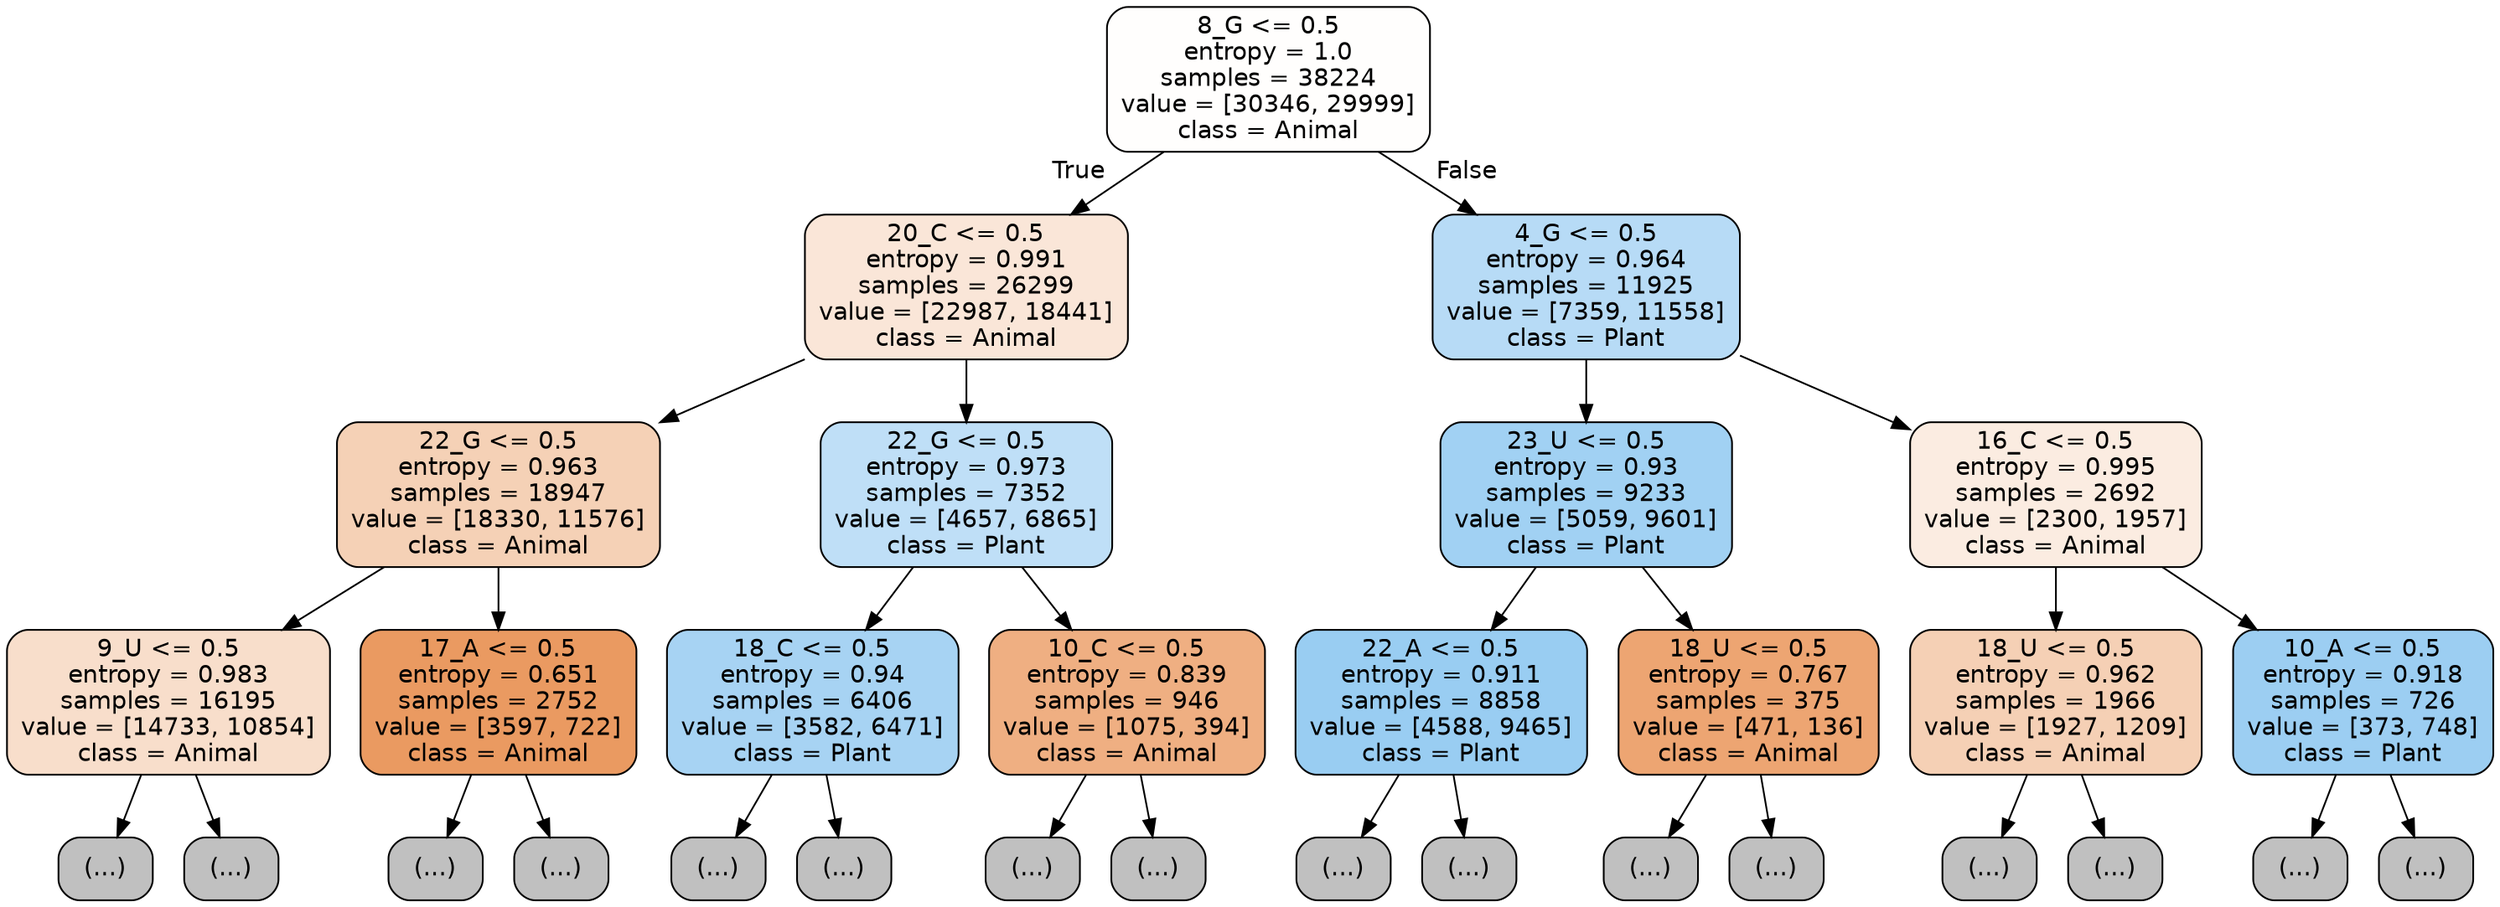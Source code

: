 digraph Tree {
node [shape=box, style="filled, rounded", color="black", fontname="helvetica"] ;
edge [fontname="helvetica"] ;
0 [label="8_G <= 0.5\nentropy = 1.0\nsamples = 38224\nvalue = [30346, 29999]\nclass = Animal", fillcolor="#fffefd"] ;
1 [label="20_C <= 0.5\nentropy = 0.991\nsamples = 26299\nvalue = [22987, 18441]\nclass = Animal", fillcolor="#fae6d8"] ;
0 -> 1 [labeldistance=2.5, labelangle=45, headlabel="True"] ;
2 [label="22_G <= 0.5\nentropy = 0.963\nsamples = 18947\nvalue = [18330, 11576]\nclass = Animal", fillcolor="#f5d1b6"] ;
1 -> 2 ;
3 [label="9_U <= 0.5\nentropy = 0.983\nsamples = 16195\nvalue = [14733, 10854]\nclass = Animal", fillcolor="#f8decb"] ;
2 -> 3 ;
4 [label="(...)", fillcolor="#C0C0C0"] ;
3 -> 4 ;
5835 [label="(...)", fillcolor="#C0C0C0"] ;
3 -> 5835 ;
8314 [label="17_A <= 0.5\nentropy = 0.651\nsamples = 2752\nvalue = [3597, 722]\nclass = Animal", fillcolor="#ea9a61"] ;
2 -> 8314 ;
8315 [label="(...)", fillcolor="#C0C0C0"] ;
8314 -> 8315 ;
9138 [label="(...)", fillcolor="#C0C0C0"] ;
8314 -> 9138 ;
9377 [label="22_G <= 0.5\nentropy = 0.973\nsamples = 7352\nvalue = [4657, 6865]\nclass = Plant", fillcolor="#bfdff7"] ;
1 -> 9377 ;
9378 [label="18_C <= 0.5\nentropy = 0.94\nsamples = 6406\nvalue = [3582, 6471]\nclass = Plant", fillcolor="#a7d3f3"] ;
9377 -> 9378 ;
9379 [label="(...)", fillcolor="#C0C0C0"] ;
9378 -> 9379 ;
11378 [label="(...)", fillcolor="#C0C0C0"] ;
9378 -> 11378 ;
11853 [label="10_C <= 0.5\nentropy = 0.839\nsamples = 946\nvalue = [1075, 394]\nclass = Animal", fillcolor="#efaf82"] ;
9377 -> 11853 ;
11854 [label="(...)", fillcolor="#C0C0C0"] ;
11853 -> 11854 ;
12135 [label="(...)", fillcolor="#C0C0C0"] ;
11853 -> 12135 ;
12254 [label="4_G <= 0.5\nentropy = 0.964\nsamples = 11925\nvalue = [7359, 11558]\nclass = Plant", fillcolor="#b7dbf6"] ;
0 -> 12254 [labeldistance=2.5, labelangle=-45, headlabel="False"] ;
12255 [label="23_U <= 0.5\nentropy = 0.93\nsamples = 9233\nvalue = [5059, 9601]\nclass = Plant", fillcolor="#a1d1f3"] ;
12254 -> 12255 ;
12256 [label="22_A <= 0.5\nentropy = 0.911\nsamples = 8858\nvalue = [4588, 9465]\nclass = Plant", fillcolor="#99cdf2"] ;
12255 -> 12256 ;
12257 [label="(...)", fillcolor="#C0C0C0"] ;
12256 -> 12257 ;
14984 [label="(...)", fillcolor="#C0C0C0"] ;
12256 -> 14984 ;
15317 [label="18_U <= 0.5\nentropy = 0.767\nsamples = 375\nvalue = [471, 136]\nclass = Animal", fillcolor="#eda572"] ;
12255 -> 15317 ;
15318 [label="(...)", fillcolor="#C0C0C0"] ;
15317 -> 15318 ;
15419 [label="(...)", fillcolor="#C0C0C0"] ;
15317 -> 15419 ;
15456 [label="16_C <= 0.5\nentropy = 0.995\nsamples = 2692\nvalue = [2300, 1957]\nclass = Animal", fillcolor="#fbece1"] ;
12254 -> 15456 ;
15457 [label="18_U <= 0.5\nentropy = 0.962\nsamples = 1966\nvalue = [1927, 1209]\nclass = Animal", fillcolor="#f5d0b5"] ;
15456 -> 15457 ;
15458 [label="(...)", fillcolor="#C0C0C0"] ;
15457 -> 15458 ;
16275 [label="(...)", fillcolor="#C0C0C0"] ;
15457 -> 16275 ;
16556 [label="10_A <= 0.5\nentropy = 0.918\nsamples = 726\nvalue = [373, 748]\nclass = Plant", fillcolor="#9ccef2"] ;
15456 -> 16556 ;
16557 [label="(...)", fillcolor="#C0C0C0"] ;
16556 -> 16557 ;
16774 [label="(...)", fillcolor="#C0C0C0"] ;
16556 -> 16774 ;
}